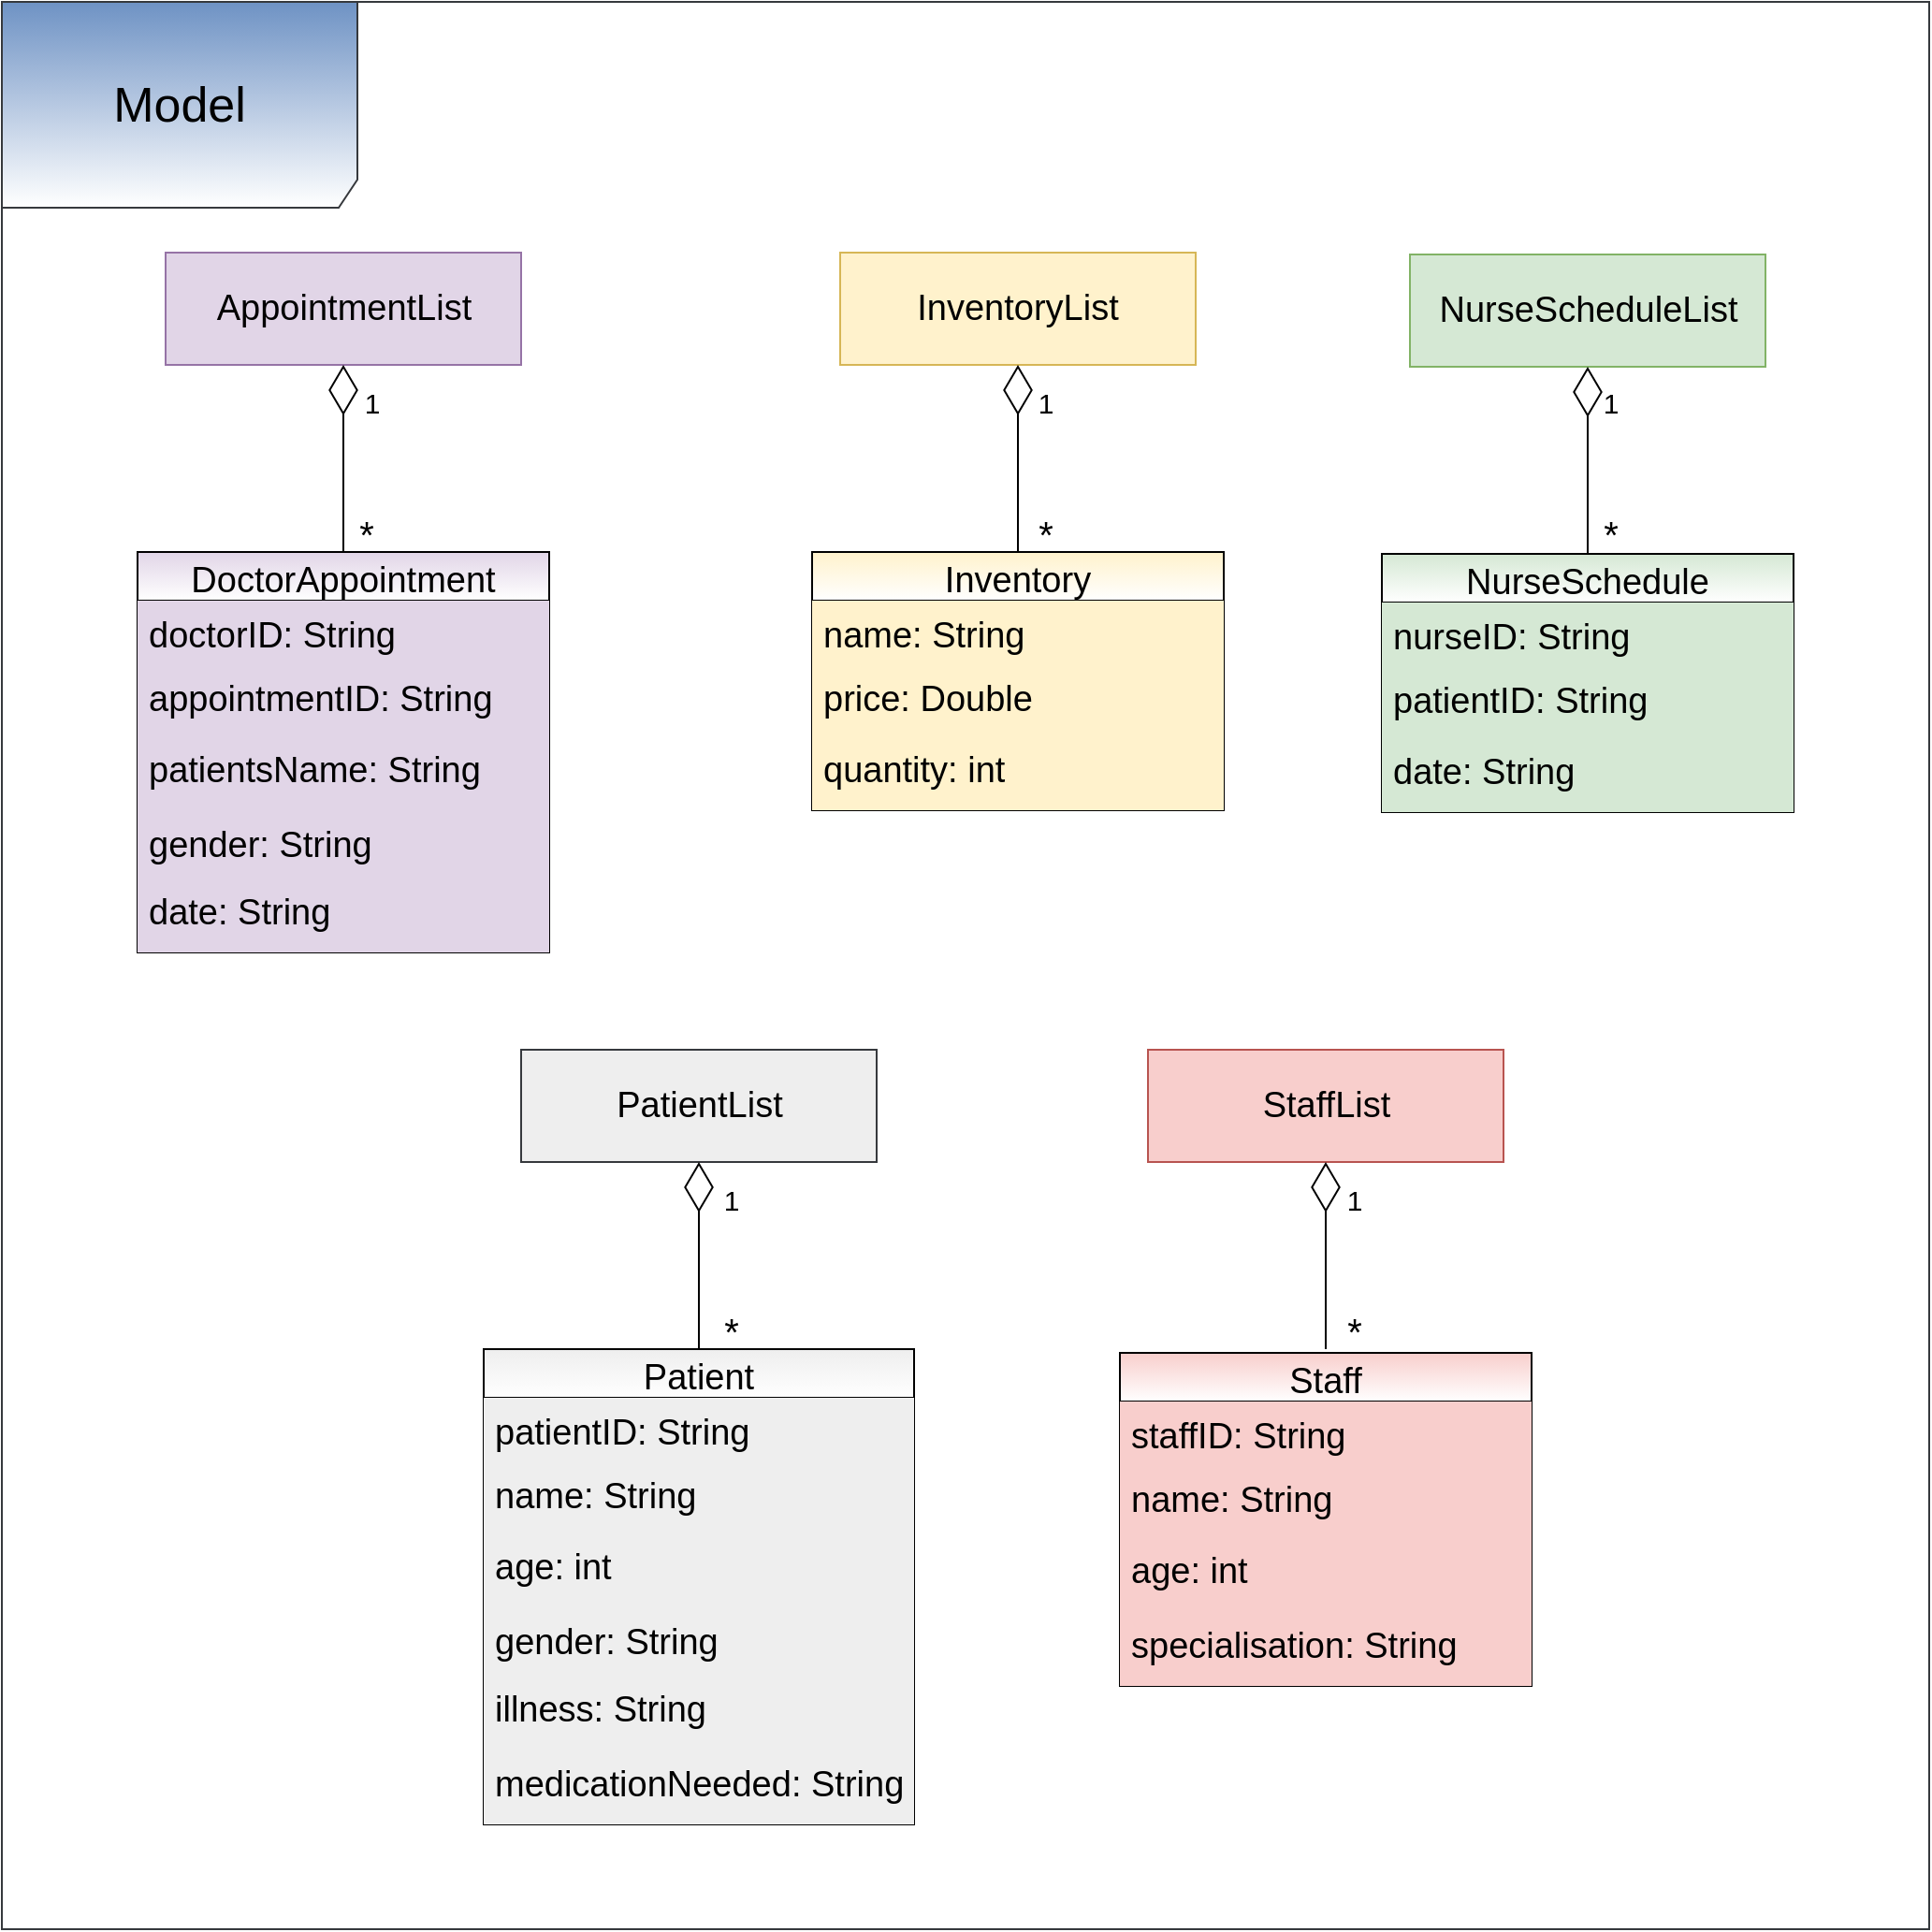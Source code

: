 <mxfile version="14.5.10" type="device"><diagram id="FJd_5APTppBUKs5AQBoQ" name="Page-1"><mxGraphModel dx="2087" dy="1243" grid="1" gridSize="10" guides="1" tooltips="1" connect="1" arrows="1" fold="1" page="1" pageScale="1" pageWidth="827" pageHeight="1169" math="0" shadow="0"><root><mxCell id="0"/><mxCell id="1" parent="0"/><mxCell id="ZflBbsvp7316idYULcqc-18" value="&lt;font style=&quot;font-size: 19px&quot;&gt;AppointmentList&lt;/font&gt;" style="rounded=0;whiteSpace=wrap;html=1;glass=0;fillColor=#e1d5e7;strokeColor=#9673a6;" parent="1" vertex="1"><mxGeometry x="37.5" y="164" width="190" height="60" as="geometry"/></mxCell><mxCell id="ZflBbsvp7316idYULcqc-20" value="" style="endArrow=diamondThin;endFill=0;endSize=24;html=1;entryX=0.5;entryY=1;entryDx=0;entryDy=0;exitX=0.5;exitY=0;exitDx=0;exitDy=0;" parent="1" target="ZflBbsvp7316idYULcqc-18" edge="1"><mxGeometry width="160" relative="1" as="geometry"><mxPoint x="132.5" y="324" as="sourcePoint"/><mxPoint x="537.5" y="344" as="targetPoint"/></mxGeometry></mxCell><mxCell id="ZflBbsvp7316idYULcqc-21" value="&lt;font style=&quot;font-size: 19px&quot;&gt;InventoryList&lt;/font&gt;" style="rounded=0;whiteSpace=wrap;html=1;glass=0;fillColor=#fff2cc;strokeColor=#d6b656;" parent="1" vertex="1"><mxGeometry x="398" y="164" width="190" height="60" as="geometry"/></mxCell><mxCell id="ZflBbsvp7316idYULcqc-23" value="" style="endArrow=diamondThin;endFill=0;endSize=24;html=1;entryX=0.5;entryY=1;entryDx=0;entryDy=0;exitX=0.5;exitY=0;exitDx=0;exitDy=0;" parent="1" target="ZflBbsvp7316idYULcqc-21" edge="1"><mxGeometry width="160" relative="1" as="geometry"><mxPoint x="493" y="324" as="sourcePoint"/><mxPoint x="898" y="344" as="targetPoint"/></mxGeometry></mxCell><mxCell id="ZflBbsvp7316idYULcqc-24" value="&lt;font style=&quot;font-size: 19px&quot;&gt;NurseScheduleList&lt;/font&gt;" style="rounded=0;whiteSpace=wrap;html=1;glass=0;fillColor=#d5e8d4;strokeColor=#82b366;" parent="1" vertex="1"><mxGeometry x="702.5" y="165" width="190" height="60" as="geometry"/></mxCell><mxCell id="ZflBbsvp7316idYULcqc-26" value="" style="endArrow=diamondThin;endFill=0;endSize=24;html=1;entryX=0.5;entryY=1;entryDx=0;entryDy=0;" parent="1" target="ZflBbsvp7316idYULcqc-24" edge="1"><mxGeometry width="160" relative="1" as="geometry"><mxPoint x="797.5" y="325" as="sourcePoint"/><mxPoint x="1202.5" y="345" as="targetPoint"/></mxGeometry></mxCell><mxCell id="ZflBbsvp7316idYULcqc-27" value="&lt;font style=&quot;font-size: 19px&quot;&gt;PatientList&lt;/font&gt;" style="rounded=0;whiteSpace=wrap;html=1;glass=0;fillColor=#eeeeee;strokeColor=#36393d;" parent="1" vertex="1"><mxGeometry x="227.5" y="590" width="190" height="60" as="geometry"/></mxCell><mxCell id="ZflBbsvp7316idYULcqc-29" value="" style="endArrow=diamondThin;endFill=0;endSize=24;html=1;entryX=0.5;entryY=1;entryDx=0;entryDy=0;exitX=0.5;exitY=0;exitDx=0;exitDy=0;" parent="1" target="ZflBbsvp7316idYULcqc-27" edge="1"><mxGeometry width="160" relative="1" as="geometry"><mxPoint x="322.5" y="750" as="sourcePoint"/><mxPoint x="727.5" y="770" as="targetPoint"/></mxGeometry></mxCell><mxCell id="ZflBbsvp7316idYULcqc-30" value="&lt;font style=&quot;font-size: 19px&quot;&gt;StaffList&lt;/font&gt;" style="rounded=0;whiteSpace=wrap;html=1;glass=0;fillColor=#f8cecc;strokeColor=#b85450;" parent="1" vertex="1"><mxGeometry x="562.5" y="590" width="190" height="60" as="geometry"/></mxCell><mxCell id="ZflBbsvp7316idYULcqc-32" value="" style="endArrow=diamondThin;endFill=0;endSize=24;html=1;entryX=0.5;entryY=1;entryDx=0;entryDy=0;exitX=0.5;exitY=0;exitDx=0;exitDy=0;" parent="1" target="ZflBbsvp7316idYULcqc-30" edge="1"><mxGeometry width="160" relative="1" as="geometry"><mxPoint x="657.5" y="750" as="sourcePoint"/><mxPoint x="1062.5" y="770" as="targetPoint"/></mxGeometry></mxCell><mxCell id="RdLouqXbTmcVU9L_Ejo2-1" value="&lt;font style=&quot;font-size: 20px&quot;&gt;*&lt;/font&gt;" style="text;html=1;strokeColor=none;fillColor=none;align=center;verticalAlign=middle;whiteSpace=wrap;rounded=0;" parent="1" vertex="1"><mxGeometry x="125" y="304" width="40" height="20" as="geometry"/></mxCell><mxCell id="RdLouqXbTmcVU9L_Ejo2-3" value="&lt;font style=&quot;font-size: 15px&quot;&gt;1&lt;/font&gt;" style="text;html=1;strokeColor=none;fillColor=none;align=center;verticalAlign=middle;whiteSpace=wrap;rounded=0;" parent="1" vertex="1"><mxGeometry x="131.25" y="224" width="33.75" height="40" as="geometry"/></mxCell><mxCell id="hVkLxHGPOSYLTh5kS6II-1" value="DoctorAppointment" style="swimlane;fontStyle=0;childLayout=stackLayout;horizontal=1;startSize=26;horizontalStack=0;resizeParent=1;resizeParentMax=0;resizeLast=0;collapsible=1;marginBottom=0;fontSize=19;fillColor=#E1D5E7;gradientColor=#ffffff;" vertex="1" parent="1"><mxGeometry x="22.5" y="324" width="220" height="214" as="geometry"/></mxCell><mxCell id="hVkLxHGPOSYLTh5kS6II-2" value="doctorID: String" style="text;strokeColor=none;align=left;verticalAlign=top;spacingLeft=4;spacingRight=4;overflow=hidden;rotatable=0;points=[[0,0.5],[1,0.5]];portConstraint=eastwest;fontSize=19;fillColor=#E1D5E7;" vertex="1" parent="hVkLxHGPOSYLTh5kS6II-1"><mxGeometry y="26" width="220" height="34" as="geometry"/></mxCell><mxCell id="hVkLxHGPOSYLTh5kS6II-3" value="appointmentID: String" style="text;strokeColor=none;align=left;verticalAlign=top;spacingLeft=4;spacingRight=4;overflow=hidden;rotatable=0;points=[[0,0.5],[1,0.5]];portConstraint=eastwest;fontSize=19;fillColor=#E1D5E7;" vertex="1" parent="hVkLxHGPOSYLTh5kS6II-1"><mxGeometry y="60" width="220" height="38" as="geometry"/></mxCell><mxCell id="hVkLxHGPOSYLTh5kS6II-8" value="patientsName: String" style="text;strokeColor=none;align=left;verticalAlign=top;spacingLeft=4;spacingRight=4;overflow=hidden;rotatable=0;points=[[0,0.5],[1,0.5]];portConstraint=eastwest;fontSize=19;fillColor=#E1D5E7;" vertex="1" parent="hVkLxHGPOSYLTh5kS6II-1"><mxGeometry y="98" width="220" height="40" as="geometry"/></mxCell><mxCell id="hVkLxHGPOSYLTh5kS6II-9" value="gender: String" style="text;strokeColor=none;align=left;verticalAlign=top;spacingLeft=4;spacingRight=4;overflow=hidden;rotatable=0;points=[[0,0.5],[1,0.5]];portConstraint=eastwest;fontSize=19;fillColor=#E1D5E7;" vertex="1" parent="hVkLxHGPOSYLTh5kS6II-1"><mxGeometry y="138" width="220" height="36" as="geometry"/></mxCell><mxCell id="hVkLxHGPOSYLTh5kS6II-4" value="date: String" style="text;strokeColor=none;align=left;verticalAlign=top;spacingLeft=4;spacingRight=4;overflow=hidden;rotatable=0;points=[[0,0.5],[1,0.5]];portConstraint=eastwest;fontSize=19;fillColor=#E1D5E7;" vertex="1" parent="hVkLxHGPOSYLTh5kS6II-1"><mxGeometry y="174" width="220" height="40" as="geometry"/></mxCell><mxCell id="hVkLxHGPOSYLTh5kS6II-10" value="Inventory" style="swimlane;fontStyle=0;childLayout=stackLayout;horizontal=1;startSize=26;horizontalStack=0;resizeParent=1;resizeParentMax=0;resizeLast=0;collapsible=1;marginBottom=0;fontSize=19;gradientColor=#ffffff;fillColor=#FFF2CC;" vertex="1" parent="1"><mxGeometry x="383" y="324" width="220" height="138" as="geometry"/></mxCell><mxCell id="hVkLxHGPOSYLTh5kS6II-11" value="name: String" style="text;strokeColor=none;align=left;verticalAlign=top;spacingLeft=4;spacingRight=4;overflow=hidden;rotatable=0;points=[[0,0.5],[1,0.5]];portConstraint=eastwest;fontSize=19;fillColor=#FFF2CC;" vertex="1" parent="hVkLxHGPOSYLTh5kS6II-10"><mxGeometry y="26" width="220" height="34" as="geometry"/></mxCell><mxCell id="hVkLxHGPOSYLTh5kS6II-12" value="price: Double" style="text;strokeColor=none;align=left;verticalAlign=top;spacingLeft=4;spacingRight=4;overflow=hidden;rotatable=0;points=[[0,0.5],[1,0.5]];portConstraint=eastwest;fontSize=19;fillColor=#FFF2CC;" vertex="1" parent="hVkLxHGPOSYLTh5kS6II-10"><mxGeometry y="60" width="220" height="38" as="geometry"/></mxCell><mxCell id="hVkLxHGPOSYLTh5kS6II-13" value="quantity: int" style="text;strokeColor=none;align=left;verticalAlign=top;spacingLeft=4;spacingRight=4;overflow=hidden;rotatable=0;points=[[0,0.5],[1,0.5]];portConstraint=eastwest;fontSize=19;fillColor=#FFF2CC;" vertex="1" parent="hVkLxHGPOSYLTh5kS6II-10"><mxGeometry y="98" width="220" height="40" as="geometry"/></mxCell><mxCell id="hVkLxHGPOSYLTh5kS6II-16" value="&lt;font style=&quot;font-size: 15px&quot;&gt;1&lt;/font&gt;" style="text;html=1;strokeColor=none;fillColor=none;align=center;verticalAlign=middle;whiteSpace=wrap;rounded=0;" vertex="1" parent="1"><mxGeometry x="491.13" y="224" width="33.75" height="40" as="geometry"/></mxCell><mxCell id="hVkLxHGPOSYLTh5kS6II-19" value="&lt;font style=&quot;font-size: 20px&quot;&gt;*&lt;/font&gt;" style="text;html=1;strokeColor=none;fillColor=none;align=center;verticalAlign=middle;whiteSpace=wrap;rounded=0;" vertex="1" parent="1"><mxGeometry x="488" y="304" width="40" height="20" as="geometry"/></mxCell><mxCell id="hVkLxHGPOSYLTh5kS6II-20" value="NurseSchedule" style="swimlane;fontStyle=0;childLayout=stackLayout;horizontal=1;startSize=26;horizontalStack=0;resizeParent=1;resizeParentMax=0;resizeLast=0;collapsible=1;marginBottom=0;fontSize=19;gradientColor=#ffffff;fillColor=#D5E8D4;" vertex="1" parent="1"><mxGeometry x="687.5" y="325" width="220" height="138" as="geometry"/></mxCell><mxCell id="hVkLxHGPOSYLTh5kS6II-21" value="nurseID: String" style="text;strokeColor=none;align=left;verticalAlign=top;spacingLeft=4;spacingRight=4;overflow=hidden;rotatable=0;points=[[0,0.5],[1,0.5]];portConstraint=eastwest;fontSize=19;fillColor=#D5E8D4;" vertex="1" parent="hVkLxHGPOSYLTh5kS6II-20"><mxGeometry y="26" width="220" height="34" as="geometry"/></mxCell><mxCell id="hVkLxHGPOSYLTh5kS6II-22" value="patientID: String" style="text;strokeColor=none;align=left;verticalAlign=top;spacingLeft=4;spacingRight=4;overflow=hidden;rotatable=0;points=[[0,0.5],[1,0.5]];portConstraint=eastwest;fontSize=19;fillColor=#D5E8D4;" vertex="1" parent="hVkLxHGPOSYLTh5kS6II-20"><mxGeometry y="60" width="220" height="38" as="geometry"/></mxCell><mxCell id="hVkLxHGPOSYLTh5kS6II-23" value="date: String" style="text;strokeColor=none;align=left;verticalAlign=top;spacingLeft=4;spacingRight=4;overflow=hidden;rotatable=0;points=[[0,0.5],[1,0.5]];portConstraint=eastwest;fontSize=19;fillColor=#D5E8D4;" vertex="1" parent="hVkLxHGPOSYLTh5kS6II-20"><mxGeometry y="98" width="220" height="40" as="geometry"/></mxCell><mxCell id="hVkLxHGPOSYLTh5kS6II-24" value="&lt;font style=&quot;font-size: 15px&quot;&gt;1&lt;/font&gt;" style="text;html=1;strokeColor=none;fillColor=none;align=center;verticalAlign=middle;whiteSpace=wrap;rounded=0;" vertex="1" parent="1"><mxGeometry x="793.13" y="224" width="33.75" height="40" as="geometry"/></mxCell><mxCell id="hVkLxHGPOSYLTh5kS6II-25" value="&lt;font style=&quot;font-size: 20px&quot;&gt;*&lt;/font&gt;" style="text;html=1;strokeColor=none;fillColor=none;align=center;verticalAlign=middle;whiteSpace=wrap;rounded=0;" vertex="1" parent="1"><mxGeometry x="790" y="304" width="40" height="20" as="geometry"/></mxCell><mxCell id="hVkLxHGPOSYLTh5kS6II-26" value="Patient" style="swimlane;fontStyle=0;childLayout=stackLayout;horizontal=1;startSize=26;horizontalStack=0;resizeParent=1;resizeParentMax=0;resizeLast=0;collapsible=1;marginBottom=0;fontSize=19;fillColor=#EEEEEE;gradientColor=#ffffff;" vertex="1" parent="1"><mxGeometry x="207.5" y="750" width="230" height="254" as="geometry"/></mxCell><mxCell id="hVkLxHGPOSYLTh5kS6II-27" value="patientID: String" style="text;strokeColor=none;align=left;verticalAlign=top;spacingLeft=4;spacingRight=4;overflow=hidden;rotatable=0;points=[[0,0.5],[1,0.5]];portConstraint=eastwest;fontSize=19;fillColor=#EEEEEE;" vertex="1" parent="hVkLxHGPOSYLTh5kS6II-26"><mxGeometry y="26" width="230" height="34" as="geometry"/></mxCell><mxCell id="hVkLxHGPOSYLTh5kS6II-28" value="name: String" style="text;strokeColor=none;align=left;verticalAlign=top;spacingLeft=4;spacingRight=4;overflow=hidden;rotatable=0;points=[[0,0.5],[1,0.5]];portConstraint=eastwest;fontSize=19;fillColor=#EEEEEE;" vertex="1" parent="hVkLxHGPOSYLTh5kS6II-26"><mxGeometry y="60" width="230" height="38" as="geometry"/></mxCell><mxCell id="hVkLxHGPOSYLTh5kS6II-29" value="age: int" style="text;strokeColor=none;align=left;verticalAlign=top;spacingLeft=4;spacingRight=4;overflow=hidden;rotatable=0;points=[[0,0.5],[1,0.5]];portConstraint=eastwest;fontSize=19;fillColor=#EEEEEE;" vertex="1" parent="hVkLxHGPOSYLTh5kS6II-26"><mxGeometry y="98" width="230" height="40" as="geometry"/></mxCell><mxCell id="hVkLxHGPOSYLTh5kS6II-30" value="gender: String" style="text;strokeColor=none;align=left;verticalAlign=top;spacingLeft=4;spacingRight=4;overflow=hidden;rotatable=0;points=[[0,0.5],[1,0.5]];portConstraint=eastwest;fontSize=19;fillColor=#EEEEEE;" vertex="1" parent="hVkLxHGPOSYLTh5kS6II-26"><mxGeometry y="138" width="230" height="36" as="geometry"/></mxCell><mxCell id="hVkLxHGPOSYLTh5kS6II-33" value="illness: String" style="text;strokeColor=none;align=left;verticalAlign=top;spacingLeft=4;spacingRight=4;overflow=hidden;rotatable=0;points=[[0,0.5],[1,0.5]];portConstraint=eastwest;fontSize=19;fillColor=#EEEEEE;" vertex="1" parent="hVkLxHGPOSYLTh5kS6II-26"><mxGeometry y="174" width="230" height="40" as="geometry"/></mxCell><mxCell id="hVkLxHGPOSYLTh5kS6II-32" value="medicationNeeded: String" style="text;strokeColor=none;align=left;verticalAlign=top;spacingLeft=4;spacingRight=4;overflow=hidden;rotatable=0;points=[[0,0.5],[1,0.5]];portConstraint=eastwest;fontSize=19;fillColor=#EEEEEE;" vertex="1" parent="hVkLxHGPOSYLTh5kS6II-26"><mxGeometry y="214" width="230" height="40" as="geometry"/></mxCell><mxCell id="hVkLxHGPOSYLTh5kS6II-34" value="&lt;font style=&quot;font-size: 15px&quot;&gt;1&lt;/font&gt;" style="text;html=1;strokeColor=none;fillColor=none;align=center;verticalAlign=middle;whiteSpace=wrap;rounded=0;" vertex="1" parent="1"><mxGeometry x="323.13" y="650" width="33.75" height="40" as="geometry"/></mxCell><mxCell id="hVkLxHGPOSYLTh5kS6II-35" value="&lt;font style=&quot;font-size: 20px&quot;&gt;*&lt;/font&gt;" style="text;html=1;strokeColor=none;fillColor=none;align=center;verticalAlign=middle;whiteSpace=wrap;rounded=0;" vertex="1" parent="1"><mxGeometry x="320" y="730" width="40" height="20" as="geometry"/></mxCell><mxCell id="hVkLxHGPOSYLTh5kS6II-43" value="Staff" style="swimlane;fontStyle=0;childLayout=stackLayout;horizontal=1;startSize=26;horizontalStack=0;resizeParent=1;resizeParentMax=0;resizeLast=0;collapsible=1;marginBottom=0;fontSize=19;gradientColor=#ffffff;fillColor=#F8CECC;" vertex="1" parent="1"><mxGeometry x="547.5" y="752" width="220" height="178" as="geometry"/></mxCell><mxCell id="hVkLxHGPOSYLTh5kS6II-44" value="staffID: String" style="text;strokeColor=none;align=left;verticalAlign=top;spacingLeft=4;spacingRight=4;overflow=hidden;rotatable=0;points=[[0,0.5],[1,0.5]];portConstraint=eastwest;fontSize=19;fillColor=#F8CECC;" vertex="1" parent="hVkLxHGPOSYLTh5kS6II-43"><mxGeometry y="26" width="220" height="34" as="geometry"/></mxCell><mxCell id="hVkLxHGPOSYLTh5kS6II-45" value="name: String" style="text;strokeColor=none;align=left;verticalAlign=top;spacingLeft=4;spacingRight=4;overflow=hidden;rotatable=0;points=[[0,0.5],[1,0.5]];portConstraint=eastwest;fontSize=19;fillColor=#F8CECC;" vertex="1" parent="hVkLxHGPOSYLTh5kS6II-43"><mxGeometry y="60" width="220" height="38" as="geometry"/></mxCell><mxCell id="hVkLxHGPOSYLTh5kS6II-47" value="age: int" style="text;strokeColor=none;align=left;verticalAlign=top;spacingLeft=4;spacingRight=4;overflow=hidden;rotatable=0;points=[[0,0.5],[1,0.5]];portConstraint=eastwest;fontSize=19;fillColor=#F8CECC;" vertex="1" parent="hVkLxHGPOSYLTh5kS6II-43"><mxGeometry y="98" width="220" height="40" as="geometry"/></mxCell><mxCell id="hVkLxHGPOSYLTh5kS6II-46" value="specialisation: String&#10;" style="text;strokeColor=none;align=left;verticalAlign=top;spacingLeft=4;spacingRight=4;overflow=hidden;rotatable=0;points=[[0,0.5],[1,0.5]];portConstraint=eastwest;fontSize=19;fillColor=#F8CECC;" vertex="1" parent="hVkLxHGPOSYLTh5kS6II-43"><mxGeometry y="138" width="220" height="40" as="geometry"/></mxCell><mxCell id="hVkLxHGPOSYLTh5kS6II-57" value="&lt;font style=&quot;font-size: 15px&quot;&gt;1&lt;/font&gt;" style="text;html=1;strokeColor=none;fillColor=none;align=center;verticalAlign=middle;whiteSpace=wrap;rounded=0;" vertex="1" parent="1"><mxGeometry x="655.63" y="650" width="33.75" height="40" as="geometry"/></mxCell><mxCell id="hVkLxHGPOSYLTh5kS6II-58" value="&lt;font style=&quot;font-size: 20px&quot;&gt;*&lt;/font&gt;" style="text;html=1;strokeColor=none;fillColor=none;align=center;verticalAlign=middle;whiteSpace=wrap;rounded=0;" vertex="1" parent="1"><mxGeometry x="652.5" y="730" width="40" height="20" as="geometry"/></mxCell><mxCell id="hVkLxHGPOSYLTh5kS6II-59" value="&lt;font style=&quot;font-size: 26px&quot;&gt;Model&lt;/font&gt;" style="shape=umlFrame;whiteSpace=wrap;html=1;fontSize=13;width=190;height=110;strokeColor=#36393d;swimlaneFillColor=none;fillColor=#6E92C4;gradientColor=#ffffff;" vertex="1" parent="1"><mxGeometry x="-50" y="30" width="1030" height="1030" as="geometry"/></mxCell></root></mxGraphModel></diagram></mxfile>